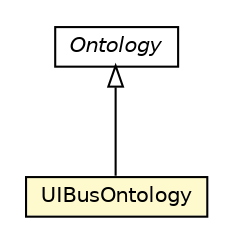 #!/usr/local/bin/dot
#
# Class diagram 
# Generated by UMLGraph version R5_6-24-gf6e263 (http://www.umlgraph.org/)
#

digraph G {
	edge [fontname="Helvetica",fontsize=10,labelfontname="Helvetica",labelfontsize=10];
	node [fontname="Helvetica",fontsize=10,shape=plaintext];
	nodesep=0.25;
	ranksep=0.5;
	// org.universAAL.middleware.owl.Ontology
	c8421140 [label=<<table title="org.universAAL.middleware.owl.Ontology" border="0" cellborder="1" cellspacing="0" cellpadding="2" port="p" href="../../owl/Ontology.html">
		<tr><td><table border="0" cellspacing="0" cellpadding="1">
<tr><td align="center" balign="center"><font face="Helvetica-Oblique"> Ontology </font></td></tr>
		</table></td></tr>
		</table>>, URL="../../owl/Ontology.html", fontname="Helvetica", fontcolor="black", fontsize=10.0];
	// org.universAAL.middleware.ui.owl.UIBusOntology
	c8421470 [label=<<table title="org.universAAL.middleware.ui.owl.UIBusOntology" border="0" cellborder="1" cellspacing="0" cellpadding="2" port="p" bgcolor="lemonChiffon" href="./UIBusOntology.html">
		<tr><td><table border="0" cellspacing="0" cellpadding="1">
<tr><td align="center" balign="center"> UIBusOntology </td></tr>
		</table></td></tr>
		</table>>, URL="./UIBusOntology.html", fontname="Helvetica", fontcolor="black", fontsize=10.0];
	//org.universAAL.middleware.ui.owl.UIBusOntology extends org.universAAL.middleware.owl.Ontology
	c8421140:p -> c8421470:p [dir=back,arrowtail=empty];
}

